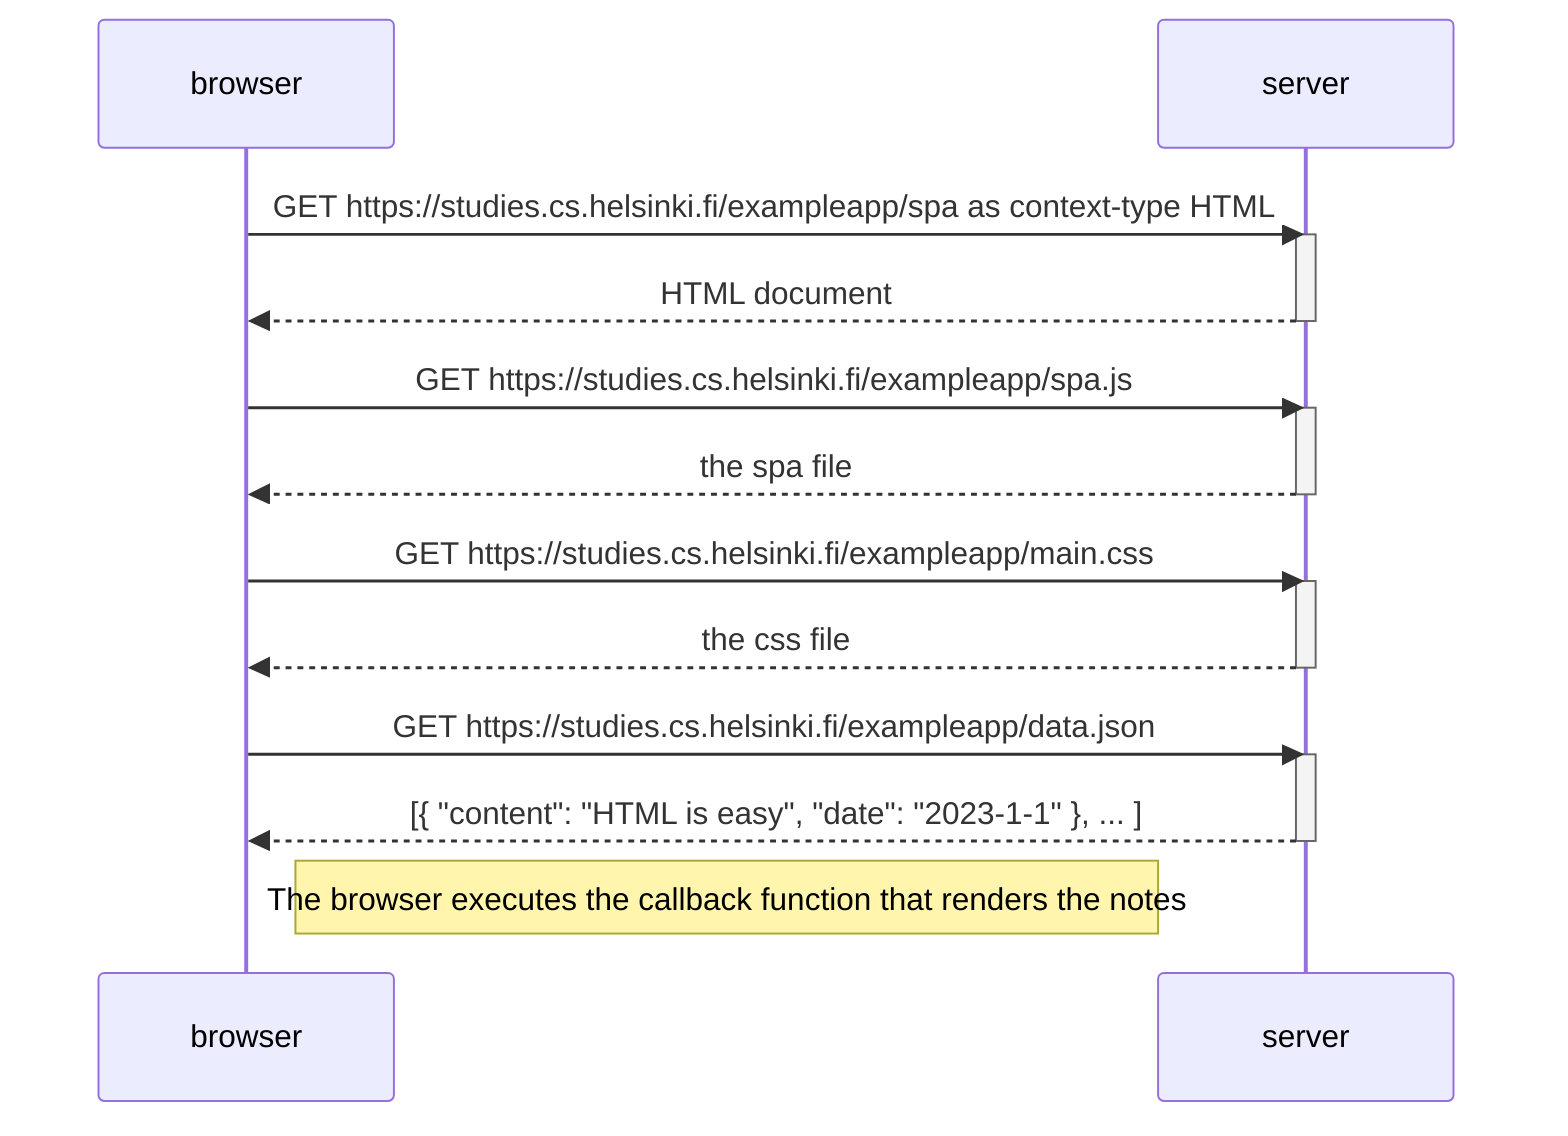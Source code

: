 sequenceDiagram
    participant browser
    participant server

    browser->>server: GET https://studies.cs.helsinki.fi/exampleapp/spa as context-type HTML
    activate server
    server-->>browser: HTML document
    deactivate server

    browser->>server: GET https://studies.cs.helsinki.fi/exampleapp/spa.js
    activate server
    server-->>browser: the spa file
    deactivate server

    browser->>server: GET https://studies.cs.helsinki.fi/exampleapp/main.css
    activate server
    server-->>browser: the css file
    deactivate server

    browser->>server: GET https://studies.cs.helsinki.fi/exampleapp/data.json
    activate server
    server-->>browser: [{ "content": "HTML is easy", "date": "2023-1-1" }, ... ]
    deactivate server

    Note right of browser: The browser executes the callback function that renders the notes